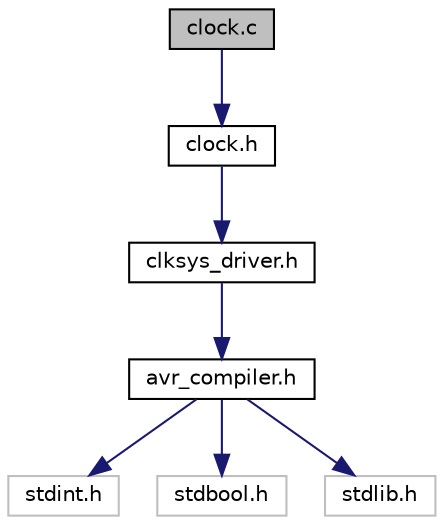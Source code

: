 digraph "clock.c"
{
  edge [fontname="Helvetica",fontsize="10",labelfontname="Helvetica",labelfontsize="10"];
  node [fontname="Helvetica",fontsize="10",shape=record];
  Node0 [label="clock.c",height=0.2,width=0.4,color="black", fillcolor="grey75", style="filled", fontcolor="black"];
  Node0 -> Node1 [color="midnightblue",fontsize="10",style="solid"];
  Node1 [label="clock.h",height=0.2,width=0.4,color="black", fillcolor="white", style="filled",URL="$clock_8h.html",tooltip="This file is the Headerfile for the clock-File. It contains the prototypes of the functions and the u..."];
  Node1 -> Node2 [color="midnightblue",fontsize="10",style="solid"];
  Node2 [label="clksys_driver.h",height=0.2,width=0.4,color="black", fillcolor="white", style="filled",URL="$clksys__driver_8h.html",tooltip="XMEGA Clock System driver header file. "];
  Node2 -> Node3 [color="midnightblue",fontsize="10",style="solid"];
  Node3 [label="avr_compiler.h",height=0.2,width=0.4,color="black", fillcolor="white", style="filled",URL="$avr__compiler_8h.html",tooltip="This file implements some macros that makes the IAR C-compiler and avr-gcc work with the same code ba..."];
  Node3 -> Node4 [color="midnightblue",fontsize="10",style="solid"];
  Node4 [label="stdint.h",height=0.2,width=0.4,color="grey75", fillcolor="white", style="filled"];
  Node3 -> Node5 [color="midnightblue",fontsize="10",style="solid"];
  Node5 [label="stdbool.h",height=0.2,width=0.4,color="grey75", fillcolor="white", style="filled"];
  Node3 -> Node6 [color="midnightblue",fontsize="10",style="solid"];
  Node6 [label="stdlib.h",height=0.2,width=0.4,color="grey75", fillcolor="white", style="filled"];
}
